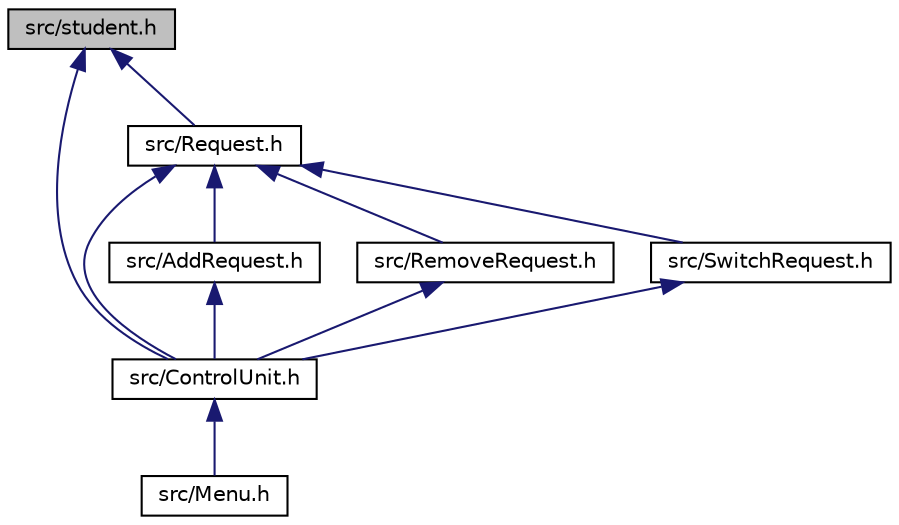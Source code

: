 digraph "src/student.h"
{
 // LATEX_PDF_SIZE
  edge [fontname="Helvetica",fontsize="10",labelfontname="Helvetica",labelfontsize="10"];
  node [fontname="Helvetica",fontsize="10",shape=record];
  Node1 [label="src/student.h",height=0.2,width=0.4,color="black", fillcolor="grey75", style="filled", fontcolor="black",tooltip=" "];
  Node1 -> Node2 [dir="back",color="midnightblue",fontsize="10",style="solid"];
  Node2 [label="src/ControlUnit.h",height=0.2,width=0.4,color="black", fillcolor="white", style="filled",URL="$_control_unit_8h.html",tooltip=" "];
  Node2 -> Node3 [dir="back",color="midnightblue",fontsize="10",style="solid"];
  Node3 [label="src/Menu.h",height=0.2,width=0.4,color="black", fillcolor="white", style="filled",URL="$_menu_8h.html",tooltip=" "];
  Node1 -> Node4 [dir="back",color="midnightblue",fontsize="10",style="solid"];
  Node4 [label="src/Request.h",height=0.2,width=0.4,color="black", fillcolor="white", style="filled",URL="$_request_8h.html",tooltip=" "];
  Node4 -> Node5 [dir="back",color="midnightblue",fontsize="10",style="solid"];
  Node5 [label="src/AddRequest.h",height=0.2,width=0.4,color="black", fillcolor="white", style="filled",URL="$_add_request_8h.html",tooltip=" "];
  Node5 -> Node2 [dir="back",color="midnightblue",fontsize="10",style="solid"];
  Node4 -> Node2 [dir="back",color="midnightblue",fontsize="10",style="solid"];
  Node4 -> Node6 [dir="back",color="midnightblue",fontsize="10",style="solid"];
  Node6 [label="src/RemoveRequest.h",height=0.2,width=0.4,color="black", fillcolor="white", style="filled",URL="$_remove_request_8h.html",tooltip=" "];
  Node6 -> Node2 [dir="back",color="midnightblue",fontsize="10",style="solid"];
  Node4 -> Node7 [dir="back",color="midnightblue",fontsize="10",style="solid"];
  Node7 [label="src/SwitchRequest.h",height=0.2,width=0.4,color="black", fillcolor="white", style="filled",URL="$_switch_request_8h.html",tooltip=" "];
  Node7 -> Node2 [dir="back",color="midnightblue",fontsize="10",style="solid"];
}
